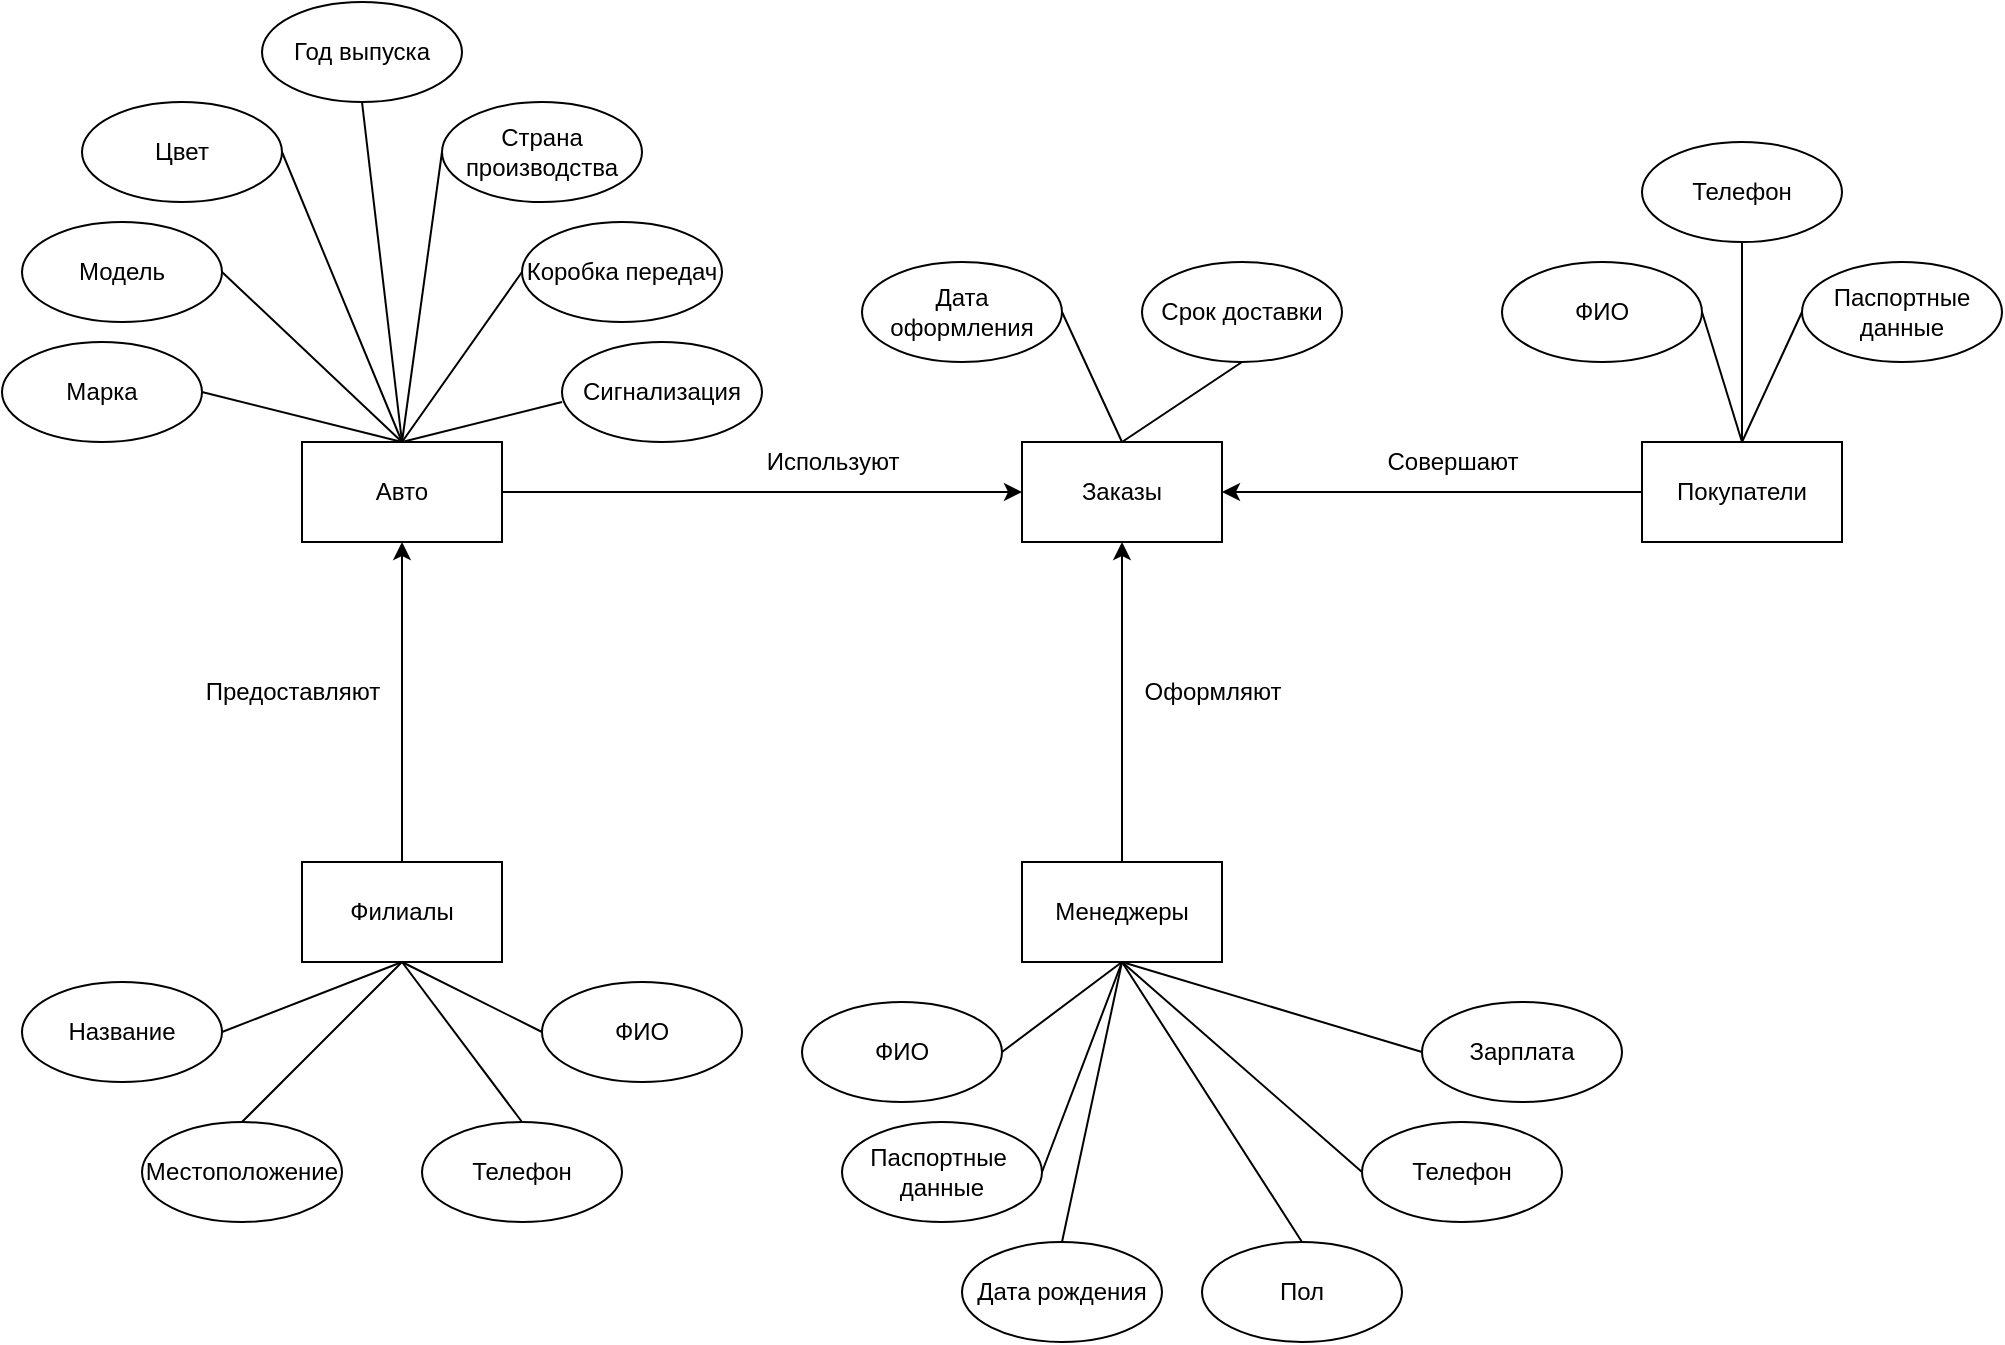 <mxfile version="20.6.0" type="device"><diagram id="_TI4lgk_jYi__1K5EGAU" name="Страница 1"><mxGraphModel dx="2276" dy="1902" grid="1" gridSize="10" guides="1" tooltips="1" connect="1" arrows="1" fold="1" page="1" pageScale="1" pageWidth="827" pageHeight="1169" math="0" shadow="0"><root><mxCell id="0"/><mxCell id="1" parent="0"/><mxCell id="ggLMbu7fjL5nZj4wGQKa-1" value="Авто" style="rounded=0;whiteSpace=wrap;html=1;" parent="1" vertex="1"><mxGeometry x="20" y="200" width="100" height="50" as="geometry"/></mxCell><mxCell id="ggLMbu7fjL5nZj4wGQKa-3" value="Заказы" style="rounded=0;whiteSpace=wrap;html=1;" parent="1" vertex="1"><mxGeometry x="380" y="200" width="100" height="50" as="geometry"/></mxCell><mxCell id="ggLMbu7fjL5nZj4wGQKa-4" value="Покупатели" style="rounded=0;whiteSpace=wrap;html=1;" parent="1" vertex="1"><mxGeometry x="690" y="200" width="100" height="50" as="geometry"/></mxCell><mxCell id="ggLMbu7fjL5nZj4wGQKa-6" value="Филиалы" style="rounded=0;whiteSpace=wrap;html=1;" parent="1" vertex="1"><mxGeometry x="20" y="410" width="100" height="50" as="geometry"/></mxCell><mxCell id="ggLMbu7fjL5nZj4wGQKa-7" value="Менеджеры" style="rounded=0;whiteSpace=wrap;html=1;" parent="1" vertex="1"><mxGeometry x="380" y="410" width="100" height="50" as="geometry"/></mxCell><mxCell id="ggLMbu7fjL5nZj4wGQKa-8" value="" style="endArrow=classic;html=1;rounded=0;exitX=0.5;exitY=0;exitDx=0;exitDy=0;entryX=0.5;entryY=1;entryDx=0;entryDy=0;" parent="1" source="ggLMbu7fjL5nZj4wGQKa-6" target="ggLMbu7fjL5nZj4wGQKa-1" edge="1"><mxGeometry width="50" height="50" relative="1" as="geometry"><mxPoint x="390" y="430" as="sourcePoint"/><mxPoint x="440" y="380" as="targetPoint"/></mxGeometry></mxCell><mxCell id="ggLMbu7fjL5nZj4wGQKa-9" value="" style="endArrow=classic;html=1;rounded=0;exitX=0.5;exitY=0;exitDx=0;exitDy=0;entryX=0.5;entryY=1;entryDx=0;entryDy=0;" parent="1" source="ggLMbu7fjL5nZj4wGQKa-7" target="ggLMbu7fjL5nZj4wGQKa-3" edge="1"><mxGeometry width="50" height="50" relative="1" as="geometry"><mxPoint x="390" y="430" as="sourcePoint"/><mxPoint x="440" y="380" as="targetPoint"/></mxGeometry></mxCell><mxCell id="ggLMbu7fjL5nZj4wGQKa-10" value="" style="endArrow=classic;html=1;rounded=0;exitX=1;exitY=0.5;exitDx=0;exitDy=0;entryX=0;entryY=0.5;entryDx=0;entryDy=0;" parent="1" source="ggLMbu7fjL5nZj4wGQKa-1" target="ggLMbu7fjL5nZj4wGQKa-3" edge="1"><mxGeometry width="50" height="50" relative="1" as="geometry"><mxPoint x="390" y="430" as="sourcePoint"/><mxPoint x="440" y="380" as="targetPoint"/></mxGeometry></mxCell><mxCell id="ggLMbu7fjL5nZj4wGQKa-11" value="" style="endArrow=classic;html=1;rounded=0;exitX=0;exitY=0.5;exitDx=0;exitDy=0;entryX=1;entryY=0.5;entryDx=0;entryDy=0;" parent="1" source="ggLMbu7fjL5nZj4wGQKa-4" target="ggLMbu7fjL5nZj4wGQKa-3" edge="1"><mxGeometry width="50" height="50" relative="1" as="geometry"><mxPoint x="390" y="430" as="sourcePoint"/><mxPoint x="440" y="380" as="targetPoint"/></mxGeometry></mxCell><mxCell id="ggLMbu7fjL5nZj4wGQKa-12" value="Марка" style="ellipse;whiteSpace=wrap;html=1;" parent="1" vertex="1"><mxGeometry x="-130" y="150" width="100" height="50" as="geometry"/></mxCell><mxCell id="ggLMbu7fjL5nZj4wGQKa-13" value="Модель" style="ellipse;whiteSpace=wrap;html=1;" parent="1" vertex="1"><mxGeometry x="-120" y="90" width="100" height="50" as="geometry"/></mxCell><mxCell id="ggLMbu7fjL5nZj4wGQKa-14" value="Цвет" style="ellipse;whiteSpace=wrap;html=1;" parent="1" vertex="1"><mxGeometry x="-90" y="30" width="100" height="50" as="geometry"/></mxCell><mxCell id="ggLMbu7fjL5nZj4wGQKa-15" value="Год выпуска" style="ellipse;whiteSpace=wrap;html=1;" parent="1" vertex="1"><mxGeometry y="-20" width="100" height="50" as="geometry"/></mxCell><mxCell id="ggLMbu7fjL5nZj4wGQKa-16" value="Страна производства" style="ellipse;whiteSpace=wrap;html=1;" parent="1" vertex="1"><mxGeometry x="90" y="30" width="100" height="50" as="geometry"/></mxCell><mxCell id="ggLMbu7fjL5nZj4wGQKa-17" value="Коробка передач" style="ellipse;whiteSpace=wrap;html=1;" parent="1" vertex="1"><mxGeometry x="130" y="90" width="100" height="50" as="geometry"/></mxCell><mxCell id="ggLMbu7fjL5nZj4wGQKa-18" value="Сигнализация" style="ellipse;whiteSpace=wrap;html=1;" parent="1" vertex="1"><mxGeometry x="150" y="150" width="100" height="50" as="geometry"/></mxCell><mxCell id="ggLMbu7fjL5nZj4wGQKa-19" value="" style="endArrow=none;html=1;rounded=0;exitX=1;exitY=0.5;exitDx=0;exitDy=0;entryX=0.5;entryY=0;entryDx=0;entryDy=0;" parent="1" source="ggLMbu7fjL5nZj4wGQKa-12" target="ggLMbu7fjL5nZj4wGQKa-1" edge="1"><mxGeometry width="50" height="50" relative="1" as="geometry"><mxPoint x="100" y="230" as="sourcePoint"/><mxPoint x="150" y="180" as="targetPoint"/></mxGeometry></mxCell><mxCell id="ggLMbu7fjL5nZj4wGQKa-20" value="" style="endArrow=none;html=1;rounded=0;exitX=1;exitY=0.5;exitDx=0;exitDy=0;" parent="1" source="ggLMbu7fjL5nZj4wGQKa-13" edge="1"><mxGeometry width="50" height="50" relative="1" as="geometry"><mxPoint x="100" y="230" as="sourcePoint"/><mxPoint x="70" y="200" as="targetPoint"/></mxGeometry></mxCell><mxCell id="ggLMbu7fjL5nZj4wGQKa-21" value="" style="endArrow=none;html=1;rounded=0;exitX=1;exitY=0.5;exitDx=0;exitDy=0;" parent="1" source="ggLMbu7fjL5nZj4wGQKa-14" edge="1"><mxGeometry width="50" height="50" relative="1" as="geometry"><mxPoint x="100" y="230" as="sourcePoint"/><mxPoint x="70" y="200" as="targetPoint"/></mxGeometry></mxCell><mxCell id="ggLMbu7fjL5nZj4wGQKa-22" value="" style="endArrow=none;html=1;rounded=0;exitX=0.5;exitY=0;exitDx=0;exitDy=0;entryX=0.5;entryY=1;entryDx=0;entryDy=0;" parent="1" source="ggLMbu7fjL5nZj4wGQKa-1" target="ggLMbu7fjL5nZj4wGQKa-15" edge="1"><mxGeometry width="50" height="50" relative="1" as="geometry"><mxPoint x="100" y="230" as="sourcePoint"/><mxPoint x="150" y="180" as="targetPoint"/></mxGeometry></mxCell><mxCell id="ggLMbu7fjL5nZj4wGQKa-23" value="" style="endArrow=none;html=1;rounded=0;exitX=0.5;exitY=0;exitDx=0;exitDy=0;entryX=0;entryY=0.5;entryDx=0;entryDy=0;" parent="1" source="ggLMbu7fjL5nZj4wGQKa-1" target="ggLMbu7fjL5nZj4wGQKa-16" edge="1"><mxGeometry width="50" height="50" relative="1" as="geometry"><mxPoint x="100" y="230" as="sourcePoint"/><mxPoint x="150" y="180" as="targetPoint"/></mxGeometry></mxCell><mxCell id="ggLMbu7fjL5nZj4wGQKa-24" value="" style="endArrow=none;html=1;rounded=0;exitX=0.5;exitY=0;exitDx=0;exitDy=0;entryX=0;entryY=0.5;entryDx=0;entryDy=0;" parent="1" source="ggLMbu7fjL5nZj4wGQKa-1" target="ggLMbu7fjL5nZj4wGQKa-17" edge="1"><mxGeometry width="50" height="50" relative="1" as="geometry"><mxPoint x="100" y="230" as="sourcePoint"/><mxPoint x="150" y="180" as="targetPoint"/></mxGeometry></mxCell><mxCell id="ggLMbu7fjL5nZj4wGQKa-25" value="" style="endArrow=none;html=1;rounded=0;" parent="1" edge="1"><mxGeometry width="50" height="50" relative="1" as="geometry"><mxPoint x="70" y="200" as="sourcePoint"/><mxPoint x="150" y="180" as="targetPoint"/></mxGeometry></mxCell><mxCell id="ggLMbu7fjL5nZj4wGQKa-27" value="Дата оформления" style="ellipse;whiteSpace=wrap;html=1;" parent="1" vertex="1"><mxGeometry x="300" y="110" width="100" height="50" as="geometry"/></mxCell><mxCell id="ggLMbu7fjL5nZj4wGQKa-28" value="Срок доставки" style="ellipse;whiteSpace=wrap;html=1;" parent="1" vertex="1"><mxGeometry x="440" y="110" width="100" height="50" as="geometry"/></mxCell><mxCell id="ggLMbu7fjL5nZj4wGQKa-30" value="" style="endArrow=none;html=1;rounded=0;entryX=1;entryY=0.5;entryDx=0;entryDy=0;exitX=0.5;exitY=0;exitDx=0;exitDy=0;" parent="1" source="ggLMbu7fjL5nZj4wGQKa-3" target="ggLMbu7fjL5nZj4wGQKa-27" edge="1"><mxGeometry width="50" height="50" relative="1" as="geometry"><mxPoint x="270" y="230" as="sourcePoint"/><mxPoint x="320" y="180" as="targetPoint"/></mxGeometry></mxCell><mxCell id="ggLMbu7fjL5nZj4wGQKa-31" value="" style="endArrow=none;html=1;rounded=0;entryX=0.5;entryY=1;entryDx=0;entryDy=0;" parent="1" target="ggLMbu7fjL5nZj4wGQKa-28" edge="1"><mxGeometry width="50" height="50" relative="1" as="geometry"><mxPoint x="430" y="200" as="sourcePoint"/><mxPoint x="320" y="180" as="targetPoint"/></mxGeometry></mxCell><mxCell id="ggLMbu7fjL5nZj4wGQKa-34" value="ФИО" style="ellipse;whiteSpace=wrap;html=1;" parent="1" vertex="1"><mxGeometry x="620" y="110" width="100" height="50" as="geometry"/></mxCell><mxCell id="ggLMbu7fjL5nZj4wGQKa-36" value="Телефон" style="ellipse;whiteSpace=wrap;html=1;" parent="1" vertex="1"><mxGeometry x="690" y="50" width="100" height="50" as="geometry"/></mxCell><mxCell id="ggLMbu7fjL5nZj4wGQKa-37" value="Паспортные данные" style="ellipse;whiteSpace=wrap;html=1;" parent="1" vertex="1"><mxGeometry x="770" y="110" width="100" height="50" as="geometry"/></mxCell><mxCell id="ggLMbu7fjL5nZj4wGQKa-38" value="" style="endArrow=none;html=1;rounded=0;entryX=1;entryY=0.5;entryDx=0;entryDy=0;exitX=0.5;exitY=0;exitDx=0;exitDy=0;" parent="1" source="ggLMbu7fjL5nZj4wGQKa-4" target="ggLMbu7fjL5nZj4wGQKa-34" edge="1"><mxGeometry width="50" height="50" relative="1" as="geometry"><mxPoint x="490" y="240" as="sourcePoint"/><mxPoint x="540" y="190" as="targetPoint"/></mxGeometry></mxCell><mxCell id="ggLMbu7fjL5nZj4wGQKa-40" value="" style="endArrow=none;html=1;rounded=0;entryX=0.5;entryY=1;entryDx=0;entryDy=0;exitX=0.5;exitY=0;exitDx=0;exitDy=0;" parent="1" source="ggLMbu7fjL5nZj4wGQKa-4" target="ggLMbu7fjL5nZj4wGQKa-36" edge="1"><mxGeometry width="50" height="50" relative="1" as="geometry"><mxPoint x="490" y="240" as="sourcePoint"/><mxPoint x="540" y="190" as="targetPoint"/></mxGeometry></mxCell><mxCell id="ggLMbu7fjL5nZj4wGQKa-41" value="" style="endArrow=none;html=1;rounded=0;entryX=0;entryY=0.5;entryDx=0;entryDy=0;exitX=0.5;exitY=0;exitDx=0;exitDy=0;" parent="1" source="ggLMbu7fjL5nZj4wGQKa-4" target="ggLMbu7fjL5nZj4wGQKa-37" edge="1"><mxGeometry width="50" height="50" relative="1" as="geometry"><mxPoint x="490" y="240" as="sourcePoint"/><mxPoint x="540" y="190" as="targetPoint"/></mxGeometry></mxCell><mxCell id="ggLMbu7fjL5nZj4wGQKa-42" value="Местоположение" style="ellipse;whiteSpace=wrap;html=1;" parent="1" vertex="1"><mxGeometry x="-60" y="540" width="100" height="50" as="geometry"/></mxCell><mxCell id="ggLMbu7fjL5nZj4wGQKa-43" value="Телефон" style="ellipse;whiteSpace=wrap;html=1;" parent="1" vertex="1"><mxGeometry x="80" y="540" width="100" height="50" as="geometry"/></mxCell><mxCell id="ggLMbu7fjL5nZj4wGQKa-44" value="ФИО" style="ellipse;whiteSpace=wrap;html=1;" parent="1" vertex="1"><mxGeometry x="140" y="470" width="100" height="50" as="geometry"/></mxCell><mxCell id="ggLMbu7fjL5nZj4wGQKa-46" value="Название" style="ellipse;whiteSpace=wrap;html=1;" parent="1" vertex="1"><mxGeometry x="-120" y="470" width="100" height="50" as="geometry"/></mxCell><mxCell id="ggLMbu7fjL5nZj4wGQKa-48" value="" style="endArrow=none;html=1;rounded=0;exitX=0.5;exitY=1;exitDx=0;exitDy=0;entryX=0;entryY=0.5;entryDx=0;entryDy=0;" parent="1" source="ggLMbu7fjL5nZj4wGQKa-6" target="ggLMbu7fjL5nZj4wGQKa-44" edge="1"><mxGeometry width="50" height="50" relative="1" as="geometry"><mxPoint x="250" y="540" as="sourcePoint"/><mxPoint x="300" y="490" as="targetPoint"/></mxGeometry></mxCell><mxCell id="ggLMbu7fjL5nZj4wGQKa-49" value="" style="endArrow=none;html=1;rounded=0;entryX=0.5;entryY=1;entryDx=0;entryDy=0;exitX=0.5;exitY=0;exitDx=0;exitDy=0;" parent="1" source="ggLMbu7fjL5nZj4wGQKa-43" target="ggLMbu7fjL5nZj4wGQKa-6" edge="1"><mxGeometry width="50" height="50" relative="1" as="geometry"><mxPoint x="130" y="530" as="sourcePoint"/><mxPoint x="300" y="490" as="targetPoint"/></mxGeometry></mxCell><mxCell id="ggLMbu7fjL5nZj4wGQKa-50" value="" style="endArrow=none;html=1;rounded=0;exitX=0.5;exitY=0;exitDx=0;exitDy=0;entryX=0.5;entryY=1;entryDx=0;entryDy=0;" parent="1" source="ggLMbu7fjL5nZj4wGQKa-42" target="ggLMbu7fjL5nZj4wGQKa-6" edge="1"><mxGeometry width="50" height="50" relative="1" as="geometry"><mxPoint x="250" y="540" as="sourcePoint"/><mxPoint x="300" y="490" as="targetPoint"/></mxGeometry></mxCell><mxCell id="ggLMbu7fjL5nZj4wGQKa-51" value="" style="endArrow=none;html=1;rounded=0;exitX=1;exitY=0.5;exitDx=0;exitDy=0;" parent="1" source="ggLMbu7fjL5nZj4wGQKa-46" edge="1"><mxGeometry width="50" height="50" relative="1" as="geometry"><mxPoint x="250" y="540" as="sourcePoint"/><mxPoint x="70" y="460" as="targetPoint"/></mxGeometry></mxCell><mxCell id="ggLMbu7fjL5nZj4wGQKa-52" value="ФИО" style="ellipse;whiteSpace=wrap;html=1;" parent="1" vertex="1"><mxGeometry x="270" y="480" width="100" height="50" as="geometry"/></mxCell><mxCell id="ggLMbu7fjL5nZj4wGQKa-53" value="Паспортные&amp;nbsp; данные" style="ellipse;whiteSpace=wrap;html=1;" parent="1" vertex="1"><mxGeometry x="290" y="540" width="100" height="50" as="geometry"/></mxCell><mxCell id="ggLMbu7fjL5nZj4wGQKa-54" value="Дата рождения" style="ellipse;whiteSpace=wrap;html=1;" parent="1" vertex="1"><mxGeometry x="350" y="600" width="100" height="50" as="geometry"/></mxCell><mxCell id="ggLMbu7fjL5nZj4wGQKa-55" value="Пол" style="ellipse;whiteSpace=wrap;html=1;" parent="1" vertex="1"><mxGeometry x="470" y="600" width="100" height="50" as="geometry"/></mxCell><mxCell id="ggLMbu7fjL5nZj4wGQKa-56" value="Телефон" style="ellipse;whiteSpace=wrap;html=1;" parent="1" vertex="1"><mxGeometry x="550" y="540" width="100" height="50" as="geometry"/></mxCell><mxCell id="ggLMbu7fjL5nZj4wGQKa-57" value="Зарплата" style="ellipse;whiteSpace=wrap;html=1;" parent="1" vertex="1"><mxGeometry x="580" y="480" width="100" height="50" as="geometry"/></mxCell><mxCell id="ggLMbu7fjL5nZj4wGQKa-59" value="" style="endArrow=none;html=1;rounded=0;exitX=1;exitY=0.5;exitDx=0;exitDy=0;entryX=0.5;entryY=1;entryDx=0;entryDy=0;" parent="1" source="ggLMbu7fjL5nZj4wGQKa-52" target="ggLMbu7fjL5nZj4wGQKa-7" edge="1"><mxGeometry width="50" height="50" relative="1" as="geometry"><mxPoint x="250" y="430" as="sourcePoint"/><mxPoint x="300" y="380" as="targetPoint"/></mxGeometry></mxCell><mxCell id="ggLMbu7fjL5nZj4wGQKa-60" value="" style="endArrow=none;html=1;rounded=0;entryX=0.5;entryY=1;entryDx=0;entryDy=0;exitX=1;exitY=0.5;exitDx=0;exitDy=0;" parent="1" source="ggLMbu7fjL5nZj4wGQKa-53" target="ggLMbu7fjL5nZj4wGQKa-7" edge="1"><mxGeometry width="50" height="50" relative="1" as="geometry"><mxPoint x="250" y="430" as="sourcePoint"/><mxPoint x="300" y="380" as="targetPoint"/></mxGeometry></mxCell><mxCell id="ggLMbu7fjL5nZj4wGQKa-61" value="" style="endArrow=none;html=1;rounded=0;entryX=0.5;entryY=1;entryDx=0;entryDy=0;exitX=0.5;exitY=0;exitDx=0;exitDy=0;" parent="1" source="ggLMbu7fjL5nZj4wGQKa-54" target="ggLMbu7fjL5nZj4wGQKa-7" edge="1"><mxGeometry width="50" height="50" relative="1" as="geometry"><mxPoint x="250" y="430" as="sourcePoint"/><mxPoint x="300" y="380" as="targetPoint"/></mxGeometry></mxCell><mxCell id="ggLMbu7fjL5nZj4wGQKa-62" value="" style="endArrow=none;html=1;rounded=0;entryX=0.5;entryY=1;entryDx=0;entryDy=0;exitX=0.5;exitY=0;exitDx=0;exitDy=0;" parent="1" source="ggLMbu7fjL5nZj4wGQKa-55" target="ggLMbu7fjL5nZj4wGQKa-7" edge="1"><mxGeometry width="50" height="50" relative="1" as="geometry"><mxPoint x="250" y="430" as="sourcePoint"/><mxPoint x="300" y="380" as="targetPoint"/></mxGeometry></mxCell><mxCell id="ggLMbu7fjL5nZj4wGQKa-63" value="" style="endArrow=none;html=1;rounded=0;exitX=0;exitY=0.5;exitDx=0;exitDy=0;" parent="1" source="ggLMbu7fjL5nZj4wGQKa-56" edge="1"><mxGeometry width="50" height="50" relative="1" as="geometry"><mxPoint x="250" y="430" as="sourcePoint"/><mxPoint x="430" y="460" as="targetPoint"/></mxGeometry></mxCell><mxCell id="ggLMbu7fjL5nZj4wGQKa-64" value="" style="endArrow=none;html=1;rounded=0;exitX=0;exitY=0.5;exitDx=0;exitDy=0;" parent="1" source="ggLMbu7fjL5nZj4wGQKa-57" edge="1"><mxGeometry width="50" height="50" relative="1" as="geometry"><mxPoint x="250" y="430" as="sourcePoint"/><mxPoint x="430" y="460" as="targetPoint"/></mxGeometry></mxCell><mxCell id="ggLMbu7fjL5nZj4wGQKa-65" value="Предоставляют" style="text;html=1;align=center;verticalAlign=middle;resizable=0;points=[];autosize=1;strokeColor=none;fillColor=none;" parent="1" vertex="1"><mxGeometry x="-40" y="310" width="110" height="30" as="geometry"/></mxCell><mxCell id="ggLMbu7fjL5nZj4wGQKa-66" value="Оформляют" style="text;html=1;align=center;verticalAlign=middle;resizable=0;points=[];autosize=1;strokeColor=none;fillColor=none;" parent="1" vertex="1"><mxGeometry x="430" y="310" width="90" height="30" as="geometry"/></mxCell><mxCell id="ggLMbu7fjL5nZj4wGQKa-67" value="Совершают" style="text;html=1;align=center;verticalAlign=middle;resizable=0;points=[];autosize=1;strokeColor=none;fillColor=none;" parent="1" vertex="1"><mxGeometry x="550" y="195" width="90" height="30" as="geometry"/></mxCell><mxCell id="ggLMbu7fjL5nZj4wGQKa-69" value="Используют" style="text;html=1;align=center;verticalAlign=middle;resizable=0;points=[];autosize=1;strokeColor=none;fillColor=none;" parent="1" vertex="1"><mxGeometry x="240" y="195" width="90" height="30" as="geometry"/></mxCell></root></mxGraphModel></diagram></mxfile>